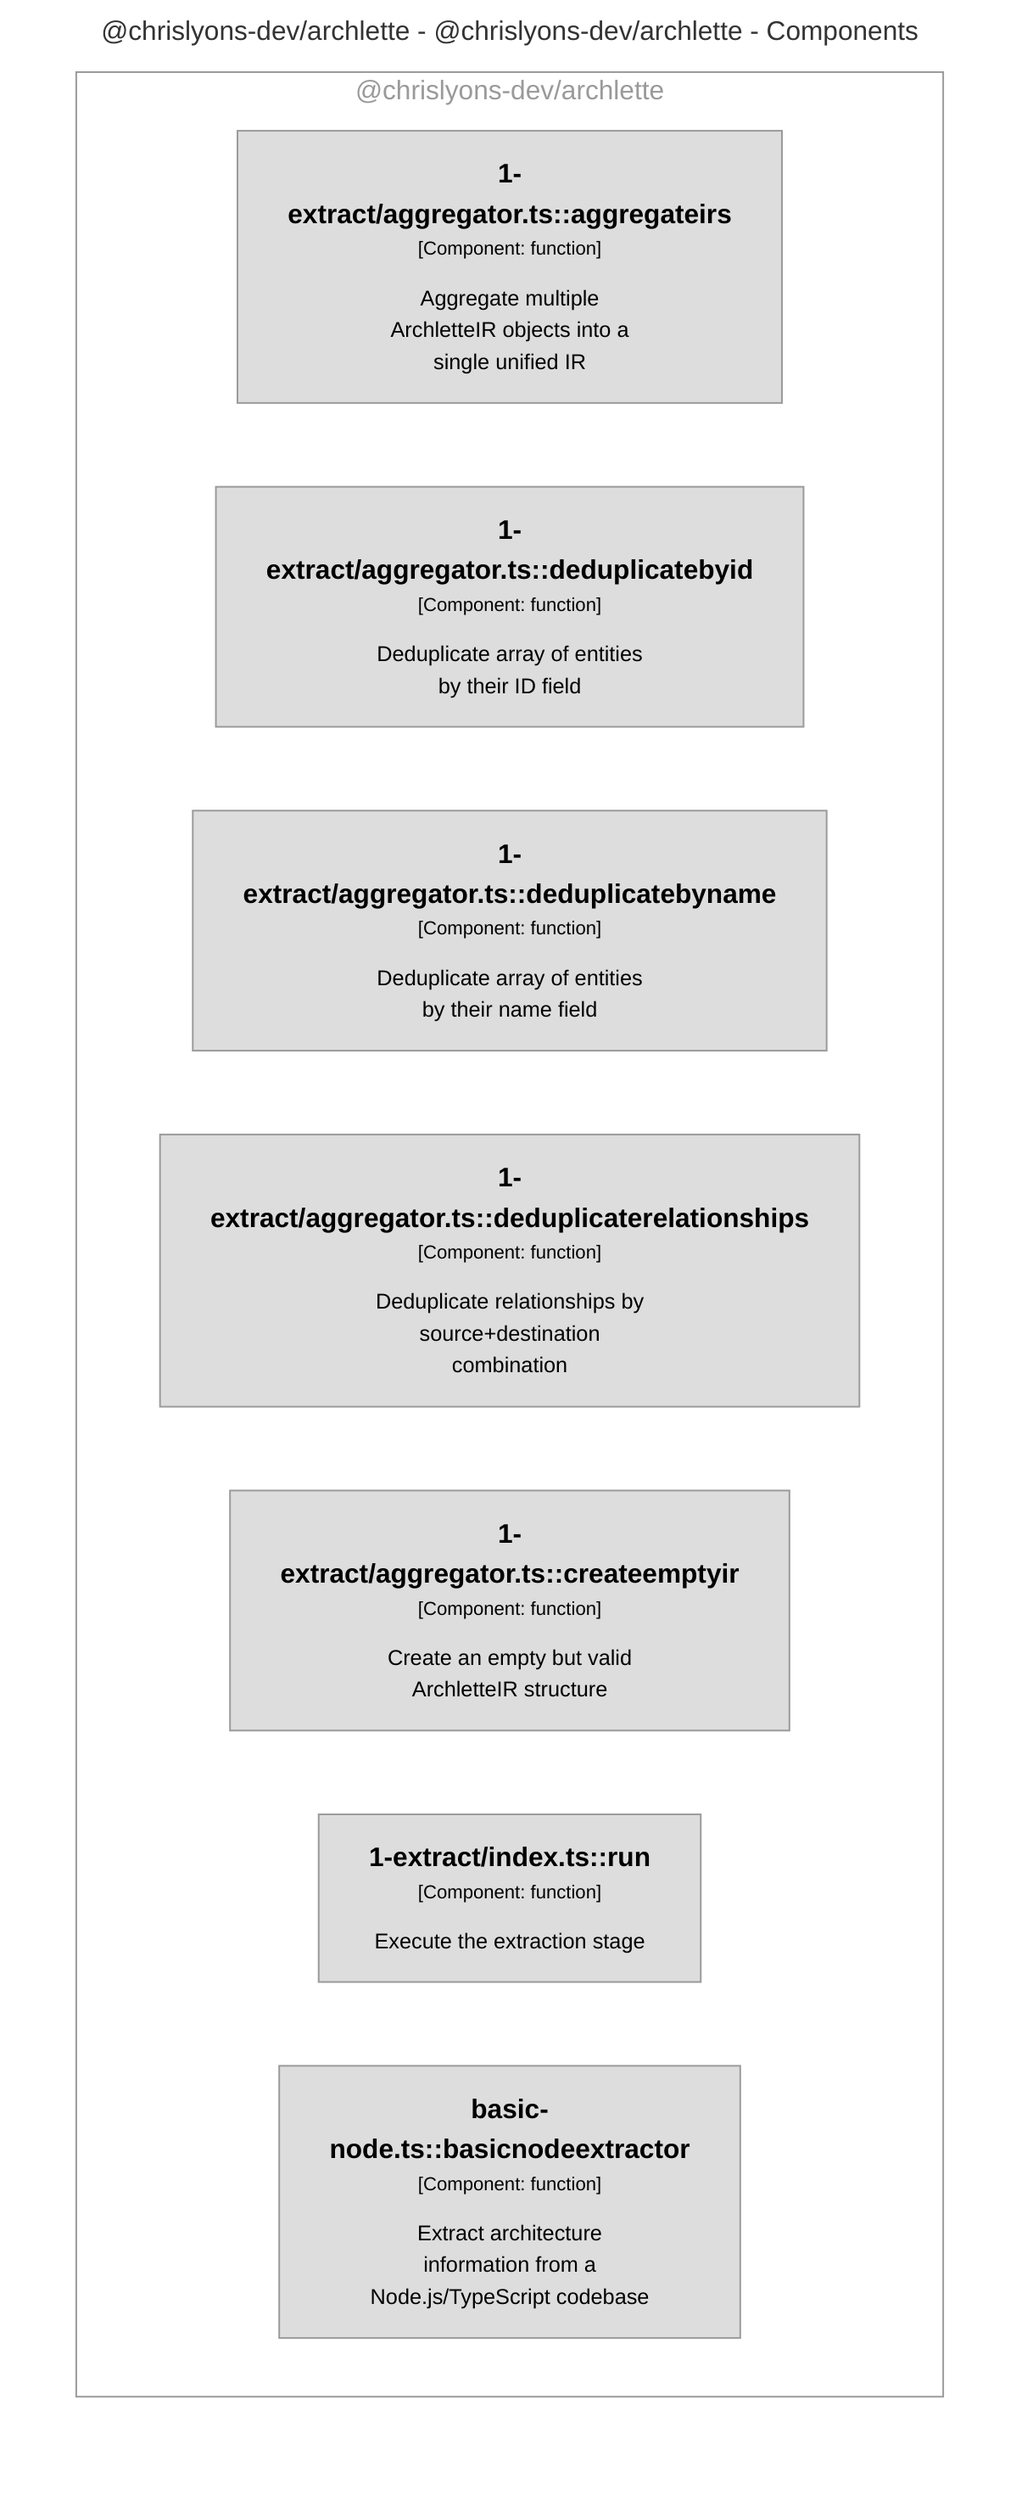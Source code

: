 graph TB
  linkStyle default fill:#ffffff

  subgraph diagram ["@chrislyons-dev/archlette - @chrislyons-dev/archlette - Components"]
    style diagram fill:#ffffff,stroke:#ffffff

    subgraph 4 ["@chrislyons-dev/archlette"]
      style 4 fill:#ffffff,stroke:#9a9a9a,color:#9a9a9a

      17["<div style='font-weight: bold'>1-extract/aggregator.ts::aggregateirs</div><div style='font-size: 70%; margin-top: 0px'>[Component: function]</div><div style='font-size: 80%; margin-top:10px'>Aggregate multiple<br />ArchletteIR objects into a<br />single unified IR</div>"]
      style 17 fill:#dddddd,stroke:#9a9a9a,color:#000000
      18["<div style='font-weight: bold'>1-extract/aggregator.ts::deduplicatebyid</div><div style='font-size: 70%; margin-top: 0px'>[Component: function]</div><div style='font-size: 80%; margin-top:10px'>Deduplicate array of entities<br />by their ID field</div>"]
      style 18 fill:#dddddd,stroke:#9a9a9a,color:#000000
      19["<div style='font-weight: bold'>1-extract/aggregator.ts::deduplicatebyname</div><div style='font-size: 70%; margin-top: 0px'>[Component: function]</div><div style='font-size: 80%; margin-top:10px'>Deduplicate array of entities<br />by their name field</div>"]
      style 19 fill:#dddddd,stroke:#9a9a9a,color:#000000
      20["<div style='font-weight: bold'>1-extract/aggregator.ts::deduplicaterelationships</div><div style='font-size: 70%; margin-top: 0px'>[Component: function]</div><div style='font-size: 80%; margin-top:10px'>Deduplicate relationships by<br />source+destination<br />combination</div>"]
      style 20 fill:#dddddd,stroke:#9a9a9a,color:#000000
      21["<div style='font-weight: bold'>1-extract/aggregator.ts::createemptyir</div><div style='font-size: 70%; margin-top: 0px'>[Component: function]</div><div style='font-size: 80%; margin-top:10px'>Create an empty but valid<br />ArchletteIR structure</div>"]
      style 21 fill:#dddddd,stroke:#9a9a9a,color:#000000
      22["<div style='font-weight: bold'>1-extract/index.ts::run</div><div style='font-size: 70%; margin-top: 0px'>[Component: function]</div><div style='font-size: 80%; margin-top:10px'>Execute the extraction stage</div>"]
      style 22 fill:#dddddd,stroke:#9a9a9a,color:#000000
      54["<div style='font-weight: bold'>basic-node.ts::basicnodeextractor</div><div style='font-size: 70%; margin-top: 0px'>[Component: function]</div><div style='font-size: 80%; margin-top:10px'>Extract architecture<br />information from a<br />Node.js/TypeScript codebase</div>"]
      style 54 fill:#dddddd,stroke:#9a9a9a,color:#000000
    end

  end